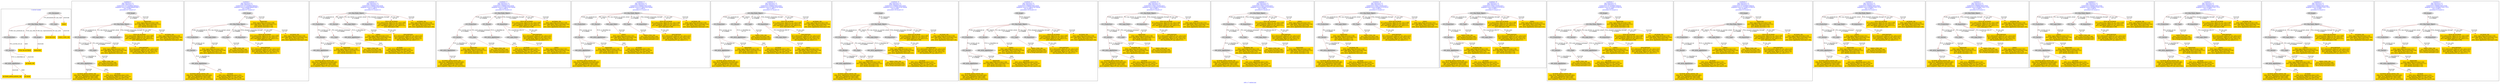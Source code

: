 digraph n0 {
fontcolor="blue"
remincross="true"
label="s08-s-17-edited.xml"
subgraph cluster_0 {
label="1-correct model"
n2[style="filled",color="white",fillcolor="lightgray",label="E12_Production1"];
n3[style="filled",color="white",fillcolor="lightgray",label="E21_Person1"];
n4[style="filled",color="white",fillcolor="lightgray",label="E82_Actor_Appellation1"];
n5[shape="plaintext",style="filled",fillcolor="gold",label="AUTHOR_URI"];
n6[style="filled",color="white",fillcolor="lightgray",label="E22_Man-Made_Object1"];
n7[style="filled",color="white",fillcolor="lightgray",label="E35_Title1"];
n8[style="filled",color="white",fillcolor="lightgray",label="E38_Image1"];
n9[shape="plaintext",style="filled",fillcolor="gold",label="DESCRIPTION"];
n10[style="filled",color="white",fillcolor="lightgray",label="E31_Document1"];
n11[style="filled",color="white",fillcolor="lightgray",label="E55_Type1"];
n12[shape="plaintext",style="filled",fillcolor="gold",label="VIDEO"];
n13[shape="plaintext",style="filled",fillcolor="gold",label="TITLE NO AUTHOR"];
n14[shape="plaintext",style="filled",fillcolor="gold",label="IMAGESRC"];
n15[shape="plaintext",style="filled",fillcolor="gold",label="VIDEO_TYPE_URI"];
n16[shape="plaintext",style="filled",fillcolor="gold",label="AUTHOR_APPELLATION_URI"];
n17[shape="plaintext",style="filled",fillcolor="gold",label="AUTHOR"];
}
subgraph cluster_1 {
label="candidate 0\nlink coherence:1.0\nnode coherence:1.0\nconfidence:0.35724566007890024\nmapping score:0.49408188669296677\ncost:14.9997\n-precision:0.47-recall:0.47"
n19[style="filled",color="white",fillcolor="lightgray",label="E12_Production1"];
n20[style="filled",color="white",fillcolor="lightgray",label="E21_Person1"];
n21[style="filled",color="white",fillcolor="lightgray",label="E55_Type1"];
n22[style="filled",color="white",fillcolor="lightgray",label="E82_Actor_Appellation1"];
n23[style="filled",color="white",fillcolor="lightgray",label="E22_Man-Made_Object1"];
n24[style="filled",color="white",fillcolor="lightgray",label="E40_Legal_Body1"];
n25[style="filled",color="white",fillcolor="lightgray",label="E8_Acquisition1"];
n26[style="filled",color="white",fillcolor="lightgray",label="E38_Image1"];
n27[shape="plaintext",style="filled",fillcolor="gold",label="VIDEO\n[E40_Legal_Body,classLink,0.541]\n[E22_Man-Made_Object,classLink,0.239]\n[E21_Person,classLink,0.118]\n[E82_Actor_Appellation,classLink,0.101]"];
n28[shape="plaintext",style="filled",fillcolor="gold",label="TITLE NO AUTHOR\n[E73_Information_Object,P3_has_note,0.369]\n[E33_Linguistic_Object,P3_has_note,0.3]\n[E22_Man-Made_Object,P3_has_note,0.221]\n[E35_Title,label,0.109]"];
n29[shape="plaintext",style="filled",fillcolor="gold",label="VIDEO_TYPE_URI\n[E55_Type,classLink,0.346]\n[E57_Material,classLink,0.331]\n[E74_Group,classLink,0.323]"];
n30[shape="plaintext",style="filled",fillcolor="gold",label="DESCRIPTION\n[E73_Information_Object,P3_has_note,0.352]\n[E33_Linguistic_Object,P3_has_note,0.301]\n[E22_Man-Made_Object,P3_has_note,0.23]\n[E8_Acquisition,P3_has_note,0.117]"];
n31[shape="plaintext",style="filled",fillcolor="gold",label="AUTHOR_APPELLATION_URI\n[E82_Actor_Appellation,classLink,0.985]\n[E82_Actor_Appellation,label,0.006]\n[E8_Acquisition,P3_has_note,0.005]\n[E33_Linguistic_Object,P3_has_note,0.005]"];
n32[shape="plaintext",style="filled",fillcolor="gold",label="AUTHOR\n[E82_Actor_Appellation,label,0.282]\n[E33_Linguistic_Object,P3_has_note,0.25]\n[E8_Acquisition,P3_has_note,0.239]\n[E73_Information_Object,P3_has_note,0.229]"];
n33[shape="plaintext",style="filled",fillcolor="gold",label="IMAGESRC\n[E40_Legal_Body,classLink,0.538]\n[E22_Man-Made_Object,classLink,0.221]\n[E38_Image,classLink,0.123]\n[E21_Person,classLink,0.118]"];
n34[shape="plaintext",style="filled",fillcolor="gold",label="AUTHOR_URI\n[E40_Legal_Body,classLink,0.528]\n[E22_Man-Made_Object,classLink,0.243]\n[E21_Person,classLink,0.123]\n[E82_Actor_Appellation,classLink,0.106]"];
}
subgraph cluster_2 {
label="candidate 1\nlink coherence:1.0\nnode coherence:1.0\nconfidence:0.35724566007890024\nmapping score:0.49408188669296677\ncost:14.99973\n-precision:0.47-recall:0.47"
n36[style="filled",color="white",fillcolor="lightgray",label="E12_Production1"];
n37[style="filled",color="white",fillcolor="lightgray",label="E21_Person1"];
n38[style="filled",color="white",fillcolor="lightgray",label="E82_Actor_Appellation1"];
n39[style="filled",color="white",fillcolor="lightgray",label="E22_Man-Made_Object1"];
n40[style="filled",color="white",fillcolor="lightgray",label="E40_Legal_Body1"];
n41[style="filled",color="white",fillcolor="lightgray",label="E55_Type2"];
n42[style="filled",color="white",fillcolor="lightgray",label="E8_Acquisition1"];
n43[style="filled",color="white",fillcolor="lightgray",label="E38_Image1"];
n44[shape="plaintext",style="filled",fillcolor="gold",label="VIDEO\n[E40_Legal_Body,classLink,0.541]\n[E22_Man-Made_Object,classLink,0.239]\n[E21_Person,classLink,0.118]\n[E82_Actor_Appellation,classLink,0.101]"];
n45[shape="plaintext",style="filled",fillcolor="gold",label="TITLE NO AUTHOR\n[E73_Information_Object,P3_has_note,0.369]\n[E33_Linguistic_Object,P3_has_note,0.3]\n[E22_Man-Made_Object,P3_has_note,0.221]\n[E35_Title,label,0.109]"];
n46[shape="plaintext",style="filled",fillcolor="gold",label="DESCRIPTION\n[E73_Information_Object,P3_has_note,0.352]\n[E33_Linguistic_Object,P3_has_note,0.301]\n[E22_Man-Made_Object,P3_has_note,0.23]\n[E8_Acquisition,P3_has_note,0.117]"];
n47[shape="plaintext",style="filled",fillcolor="gold",label="VIDEO_TYPE_URI\n[E55_Type,classLink,0.346]\n[E57_Material,classLink,0.331]\n[E74_Group,classLink,0.323]"];
n48[shape="plaintext",style="filled",fillcolor="gold",label="AUTHOR_APPELLATION_URI\n[E82_Actor_Appellation,classLink,0.985]\n[E82_Actor_Appellation,label,0.006]\n[E8_Acquisition,P3_has_note,0.005]\n[E33_Linguistic_Object,P3_has_note,0.005]"];
n49[shape="plaintext",style="filled",fillcolor="gold",label="AUTHOR\n[E82_Actor_Appellation,label,0.282]\n[E33_Linguistic_Object,P3_has_note,0.25]\n[E8_Acquisition,P3_has_note,0.239]\n[E73_Information_Object,P3_has_note,0.229]"];
n50[shape="plaintext",style="filled",fillcolor="gold",label="IMAGESRC\n[E40_Legal_Body,classLink,0.538]\n[E22_Man-Made_Object,classLink,0.221]\n[E38_Image,classLink,0.123]\n[E21_Person,classLink,0.118]"];
n51[shape="plaintext",style="filled",fillcolor="gold",label="AUTHOR_URI\n[E40_Legal_Body,classLink,0.528]\n[E22_Man-Made_Object,classLink,0.243]\n[E21_Person,classLink,0.123]\n[E82_Actor_Appellation,classLink,0.106]"];
}
subgraph cluster_3 {
label="candidate 10\nlink coherence:1.0\nnode coherence:1.0\nconfidence:0.3566842584353938\nmapping score:0.4730614194784646\ncost:15.99973\n-precision:0.31-recall:0.33"
n53[style="filled",color="white",fillcolor="lightgray",label="E12_Production1"];
n54[style="filled",color="white",fillcolor="lightgray",label="E21_Person1"];
n55[style="filled",color="white",fillcolor="lightgray",label="E55_Type1"];
n56[style="filled",color="white",fillcolor="lightgray",label="E82_Actor_Appellation1"];
n57[style="filled",color="white",fillcolor="lightgray",label="E21_Person2"];
n58[style="filled",color="white",fillcolor="lightgray",label="E82_Actor_Appellation2"];
n59[style="filled",color="white",fillcolor="lightgray",label="E22_Man-Made_Object1"];
n60[style="filled",color="white",fillcolor="lightgray",label="E40_Legal_Body1"];
n61[style="filled",color="white",fillcolor="lightgray",label="E8_Acquisition1"];
n62[shape="plaintext",style="filled",fillcolor="gold",label="VIDEO\n[E40_Legal_Body,classLink,0.541]\n[E22_Man-Made_Object,classLink,0.239]\n[E21_Person,classLink,0.118]\n[E82_Actor_Appellation,classLink,0.101]"];
n63[shape="plaintext",style="filled",fillcolor="gold",label="IMAGESRC\n[E40_Legal_Body,classLink,0.538]\n[E22_Man-Made_Object,classLink,0.221]\n[E38_Image,classLink,0.123]\n[E21_Person,classLink,0.118]"];
n64[shape="plaintext",style="filled",fillcolor="gold",label="TITLE NO AUTHOR\n[E73_Information_Object,P3_has_note,0.369]\n[E33_Linguistic_Object,P3_has_note,0.3]\n[E22_Man-Made_Object,P3_has_note,0.221]\n[E35_Title,label,0.109]"];
n65[shape="plaintext",style="filled",fillcolor="gold",label="VIDEO_TYPE_URI\n[E55_Type,classLink,0.346]\n[E57_Material,classLink,0.331]\n[E74_Group,classLink,0.323]"];
n66[shape="plaintext",style="filled",fillcolor="gold",label="AUTHOR\n[E82_Actor_Appellation,label,0.282]\n[E33_Linguistic_Object,P3_has_note,0.25]\n[E8_Acquisition,P3_has_note,0.239]\n[E73_Information_Object,P3_has_note,0.229]"];
n67[shape="plaintext",style="filled",fillcolor="gold",label="DESCRIPTION\n[E73_Information_Object,P3_has_note,0.352]\n[E33_Linguistic_Object,P3_has_note,0.301]\n[E22_Man-Made_Object,P3_has_note,0.23]\n[E8_Acquisition,P3_has_note,0.117]"];
n68[shape="plaintext",style="filled",fillcolor="gold",label="AUTHOR_APPELLATION_URI\n[E82_Actor_Appellation,classLink,0.985]\n[E82_Actor_Appellation,label,0.006]\n[E8_Acquisition,P3_has_note,0.005]\n[E33_Linguistic_Object,P3_has_note,0.005]"];
n69[shape="plaintext",style="filled",fillcolor="gold",label="AUTHOR_URI\n[E40_Legal_Body,classLink,0.528]\n[E22_Man-Made_Object,classLink,0.243]\n[E21_Person,classLink,0.123]\n[E82_Actor_Appellation,classLink,0.106]"];
}
subgraph cluster_4 {
label="candidate 11\nlink coherence:1.0\nnode coherence:1.0\nconfidence:0.3566842584353938\nmapping score:0.4730614194784646\ncost:15.99974\n-precision:0.31-recall:0.33"
n71[style="filled",color="white",fillcolor="lightgray",label="E12_Production1"];
n72[style="filled",color="white",fillcolor="lightgray",label="E21_Person1"];
n73[style="filled",color="white",fillcolor="lightgray",label="E55_Type1"];
n74[style="filled",color="white",fillcolor="lightgray",label="E82_Actor_Appellation1"];
n75[style="filled",color="white",fillcolor="lightgray",label="E21_Person2"];
n76[style="filled",color="white",fillcolor="lightgray",label="E82_Actor_Appellation2"];
n77[style="filled",color="white",fillcolor="lightgray",label="E22_Man-Made_Object1"];
n78[style="filled",color="white",fillcolor="lightgray",label="E8_Acquisition1"];
n79[style="filled",color="white",fillcolor="lightgray",label="E40_Legal_Body1"];
n80[shape="plaintext",style="filled",fillcolor="gold",label="VIDEO\n[E40_Legal_Body,classLink,0.541]\n[E22_Man-Made_Object,classLink,0.239]\n[E21_Person,classLink,0.118]\n[E82_Actor_Appellation,classLink,0.101]"];
n81[shape="plaintext",style="filled",fillcolor="gold",label="IMAGESRC\n[E40_Legal_Body,classLink,0.538]\n[E22_Man-Made_Object,classLink,0.221]\n[E38_Image,classLink,0.123]\n[E21_Person,classLink,0.118]"];
n82[shape="plaintext",style="filled",fillcolor="gold",label="TITLE NO AUTHOR\n[E73_Information_Object,P3_has_note,0.369]\n[E33_Linguistic_Object,P3_has_note,0.3]\n[E22_Man-Made_Object,P3_has_note,0.221]\n[E35_Title,label,0.109]"];
n83[shape="plaintext",style="filled",fillcolor="gold",label="VIDEO_TYPE_URI\n[E55_Type,classLink,0.346]\n[E57_Material,classLink,0.331]\n[E74_Group,classLink,0.323]"];
n84[shape="plaintext",style="filled",fillcolor="gold",label="AUTHOR\n[E82_Actor_Appellation,label,0.282]\n[E33_Linguistic_Object,P3_has_note,0.25]\n[E8_Acquisition,P3_has_note,0.239]\n[E73_Information_Object,P3_has_note,0.229]"];
n85[shape="plaintext",style="filled",fillcolor="gold",label="DESCRIPTION\n[E73_Information_Object,P3_has_note,0.352]\n[E33_Linguistic_Object,P3_has_note,0.301]\n[E22_Man-Made_Object,P3_has_note,0.23]\n[E8_Acquisition,P3_has_note,0.117]"];
n86[shape="plaintext",style="filled",fillcolor="gold",label="AUTHOR_APPELLATION_URI\n[E82_Actor_Appellation,classLink,0.985]\n[E82_Actor_Appellation,label,0.006]\n[E8_Acquisition,P3_has_note,0.005]\n[E33_Linguistic_Object,P3_has_note,0.005]"];
n87[shape="plaintext",style="filled",fillcolor="gold",label="AUTHOR_URI\n[E40_Legal_Body,classLink,0.528]\n[E22_Man-Made_Object,classLink,0.243]\n[E21_Person,classLink,0.123]\n[E82_Actor_Appellation,classLink,0.106]"];
}
subgraph cluster_5 {
label="candidate 12\nlink coherence:1.0\nnode coherence:1.0\nconfidence:0.3566842584353938\nmapping score:0.4730614194784646\ncost:15.99976\n-precision:0.31-recall:0.33"
n89[style="filled",color="white",fillcolor="lightgray",label="E12_Production1"];
n90[style="filled",color="white",fillcolor="lightgray",label="E21_Person1"];
n91[style="filled",color="white",fillcolor="lightgray",label="E82_Actor_Appellation1"];
n92[style="filled",color="white",fillcolor="lightgray",label="E21_Person2"];
n93[style="filled",color="white",fillcolor="lightgray",label="E82_Actor_Appellation2"];
n94[style="filled",color="white",fillcolor="lightgray",label="E22_Man-Made_Object1"];
n95[style="filled",color="white",fillcolor="lightgray",label="E40_Legal_Body1"];
n96[style="filled",color="white",fillcolor="lightgray",label="E55_Type2"];
n97[style="filled",color="white",fillcolor="lightgray",label="E8_Acquisition1"];
n98[shape="plaintext",style="filled",fillcolor="gold",label="VIDEO\n[E40_Legal_Body,classLink,0.541]\n[E22_Man-Made_Object,classLink,0.239]\n[E21_Person,classLink,0.118]\n[E82_Actor_Appellation,classLink,0.101]"];
n99[shape="plaintext",style="filled",fillcolor="gold",label="IMAGESRC\n[E40_Legal_Body,classLink,0.538]\n[E22_Man-Made_Object,classLink,0.221]\n[E38_Image,classLink,0.123]\n[E21_Person,classLink,0.118]"];
n100[shape="plaintext",style="filled",fillcolor="gold",label="TITLE NO AUTHOR\n[E73_Information_Object,P3_has_note,0.369]\n[E33_Linguistic_Object,P3_has_note,0.3]\n[E22_Man-Made_Object,P3_has_note,0.221]\n[E35_Title,label,0.109]"];
n101[shape="plaintext",style="filled",fillcolor="gold",label="AUTHOR\n[E82_Actor_Appellation,label,0.282]\n[E33_Linguistic_Object,P3_has_note,0.25]\n[E8_Acquisition,P3_has_note,0.239]\n[E73_Information_Object,P3_has_note,0.229]"];
n102[shape="plaintext",style="filled",fillcolor="gold",label="DESCRIPTION\n[E73_Information_Object,P3_has_note,0.352]\n[E33_Linguistic_Object,P3_has_note,0.301]\n[E22_Man-Made_Object,P3_has_note,0.23]\n[E8_Acquisition,P3_has_note,0.117]"];
n103[shape="plaintext",style="filled",fillcolor="gold",label="VIDEO_TYPE_URI\n[E55_Type,classLink,0.346]\n[E57_Material,classLink,0.331]\n[E74_Group,classLink,0.323]"];
n104[shape="plaintext",style="filled",fillcolor="gold",label="AUTHOR_APPELLATION_URI\n[E82_Actor_Appellation,classLink,0.985]\n[E82_Actor_Appellation,label,0.006]\n[E8_Acquisition,P3_has_note,0.005]\n[E33_Linguistic_Object,P3_has_note,0.005]"];
n105[shape="plaintext",style="filled",fillcolor="gold",label="AUTHOR_URI\n[E40_Legal_Body,classLink,0.528]\n[E22_Man-Made_Object,classLink,0.243]\n[E21_Person,classLink,0.123]\n[E82_Actor_Appellation,classLink,0.106]"];
}
subgraph cluster_6 {
label="candidate 13\nlink coherence:1.0\nnode coherence:1.0\nconfidence:0.3566842584353938\nmapping score:0.4730614194784646\ncost:15.99977\n-precision:0.31-recall:0.33"
n107[style="filled",color="white",fillcolor="lightgray",label="E12_Production1"];
n108[style="filled",color="white",fillcolor="lightgray",label="E21_Person1"];
n109[style="filled",color="white",fillcolor="lightgray",label="E82_Actor_Appellation1"];
n110[style="filled",color="white",fillcolor="lightgray",label="E21_Person2"];
n111[style="filled",color="white",fillcolor="lightgray",label="E82_Actor_Appellation2"];
n112[style="filled",color="white",fillcolor="lightgray",label="E22_Man-Made_Object1"];
n113[style="filled",color="white",fillcolor="lightgray",label="E55_Type2"];
n114[style="filled",color="white",fillcolor="lightgray",label="E8_Acquisition1"];
n115[style="filled",color="white",fillcolor="lightgray",label="E40_Legal_Body1"];
n116[shape="plaintext",style="filled",fillcolor="gold",label="VIDEO\n[E40_Legal_Body,classLink,0.541]\n[E22_Man-Made_Object,classLink,0.239]\n[E21_Person,classLink,0.118]\n[E82_Actor_Appellation,classLink,0.101]"];
n117[shape="plaintext",style="filled",fillcolor="gold",label="IMAGESRC\n[E40_Legal_Body,classLink,0.538]\n[E22_Man-Made_Object,classLink,0.221]\n[E38_Image,classLink,0.123]\n[E21_Person,classLink,0.118]"];
n118[shape="plaintext",style="filled",fillcolor="gold",label="TITLE NO AUTHOR\n[E73_Information_Object,P3_has_note,0.369]\n[E33_Linguistic_Object,P3_has_note,0.3]\n[E22_Man-Made_Object,P3_has_note,0.221]\n[E35_Title,label,0.109]"];
n119[shape="plaintext",style="filled",fillcolor="gold",label="AUTHOR\n[E82_Actor_Appellation,label,0.282]\n[E33_Linguistic_Object,P3_has_note,0.25]\n[E8_Acquisition,P3_has_note,0.239]\n[E73_Information_Object,P3_has_note,0.229]"];
n120[shape="plaintext",style="filled",fillcolor="gold",label="DESCRIPTION\n[E73_Information_Object,P3_has_note,0.352]\n[E33_Linguistic_Object,P3_has_note,0.301]\n[E22_Man-Made_Object,P3_has_note,0.23]\n[E8_Acquisition,P3_has_note,0.117]"];
n121[shape="plaintext",style="filled",fillcolor="gold",label="VIDEO_TYPE_URI\n[E55_Type,classLink,0.346]\n[E57_Material,classLink,0.331]\n[E74_Group,classLink,0.323]"];
n122[shape="plaintext",style="filled",fillcolor="gold",label="AUTHOR_APPELLATION_URI\n[E82_Actor_Appellation,classLink,0.985]\n[E82_Actor_Appellation,label,0.006]\n[E8_Acquisition,P3_has_note,0.005]\n[E33_Linguistic_Object,P3_has_note,0.005]"];
n123[shape="plaintext",style="filled",fillcolor="gold",label="AUTHOR_URI\n[E40_Legal_Body,classLink,0.528]\n[E22_Man-Made_Object,classLink,0.243]\n[E21_Person,classLink,0.123]\n[E82_Actor_Appellation,classLink,0.106]"];
}
subgraph cluster_7 {
label="candidate 14\nlink coherence:1.0\nnode coherence:1.0\nconfidence:0.3566842584353938\nmapping score:0.4730614194784646\ncost:16.9997\n-precision:0.29-recall:0.33"
n125[style="filled",color="white",fillcolor="lightgray",label="E12_Production1"];
n126[style="filled",color="white",fillcolor="lightgray",label="E21_Person1"];
n127[style="filled",color="white",fillcolor="lightgray",label="E55_Type1"];
n128[style="filled",color="white",fillcolor="lightgray",label="E82_Actor_Appellation1"];
n129[style="filled",color="white",fillcolor="lightgray",label="E21_Person2"];
n130[style="filled",color="white",fillcolor="lightgray",label="E82_Actor_Appellation2"];
n131[style="filled",color="white",fillcolor="lightgray",label="E22_Man-Made_Object1"];
n132[style="filled",color="white",fillcolor="lightgray",label="E40_Legal_Body1"];
n133[style="filled",color="white",fillcolor="lightgray",label="E8_Acquisition1"];
n134[style="filled",color="white",fillcolor="lightgray",label="E38_Image1"];
n135[shape="plaintext",style="filled",fillcolor="gold",label="VIDEO\n[E40_Legal_Body,classLink,0.541]\n[E22_Man-Made_Object,classLink,0.239]\n[E21_Person,classLink,0.118]\n[E82_Actor_Appellation,classLink,0.101]"];
n136[shape="plaintext",style="filled",fillcolor="gold",label="IMAGESRC\n[E40_Legal_Body,classLink,0.538]\n[E22_Man-Made_Object,classLink,0.221]\n[E38_Image,classLink,0.123]\n[E21_Person,classLink,0.118]"];
n137[shape="plaintext",style="filled",fillcolor="gold",label="TITLE NO AUTHOR\n[E73_Information_Object,P3_has_note,0.369]\n[E33_Linguistic_Object,P3_has_note,0.3]\n[E22_Man-Made_Object,P3_has_note,0.221]\n[E35_Title,label,0.109]"];
n138[shape="plaintext",style="filled",fillcolor="gold",label="VIDEO_TYPE_URI\n[E55_Type,classLink,0.346]\n[E57_Material,classLink,0.331]\n[E74_Group,classLink,0.323]"];
n139[shape="plaintext",style="filled",fillcolor="gold",label="AUTHOR\n[E82_Actor_Appellation,label,0.282]\n[E33_Linguistic_Object,P3_has_note,0.25]\n[E8_Acquisition,P3_has_note,0.239]\n[E73_Information_Object,P3_has_note,0.229]"];
n140[shape="plaintext",style="filled",fillcolor="gold",label="DESCRIPTION\n[E73_Information_Object,P3_has_note,0.352]\n[E33_Linguistic_Object,P3_has_note,0.301]\n[E22_Man-Made_Object,P3_has_note,0.23]\n[E8_Acquisition,P3_has_note,0.117]"];
n141[shape="plaintext",style="filled",fillcolor="gold",label="AUTHOR_APPELLATION_URI\n[E82_Actor_Appellation,classLink,0.985]\n[E82_Actor_Appellation,label,0.006]\n[E8_Acquisition,P3_has_note,0.005]\n[E33_Linguistic_Object,P3_has_note,0.005]"];
n142[shape="plaintext",style="filled",fillcolor="gold",label="AUTHOR_URI\n[E40_Legal_Body,classLink,0.528]\n[E22_Man-Made_Object,classLink,0.243]\n[E21_Person,classLink,0.123]\n[E82_Actor_Appellation,classLink,0.106]"];
}
subgraph cluster_8 {
label="candidate 15\nlink coherence:1.0\nnode coherence:1.0\nconfidence:0.3566842584353938\nmapping score:0.4730614194784646\ncost:16.99973\n-precision:0.29-recall:0.33"
n144[style="filled",color="white",fillcolor="lightgray",label="E12_Production1"];
n145[style="filled",color="white",fillcolor="lightgray",label="E21_Person1"];
n146[style="filled",color="white",fillcolor="lightgray",label="E82_Actor_Appellation1"];
n147[style="filled",color="white",fillcolor="lightgray",label="E21_Person2"];
n148[style="filled",color="white",fillcolor="lightgray",label="E82_Actor_Appellation2"];
n149[style="filled",color="white",fillcolor="lightgray",label="E22_Man-Made_Object1"];
n150[style="filled",color="white",fillcolor="lightgray",label="E40_Legal_Body1"];
n151[style="filled",color="white",fillcolor="lightgray",label="E55_Type2"];
n152[style="filled",color="white",fillcolor="lightgray",label="E8_Acquisition1"];
n153[style="filled",color="white",fillcolor="lightgray",label="E38_Image1"];
n154[shape="plaintext",style="filled",fillcolor="gold",label="VIDEO\n[E40_Legal_Body,classLink,0.541]\n[E22_Man-Made_Object,classLink,0.239]\n[E21_Person,classLink,0.118]\n[E82_Actor_Appellation,classLink,0.101]"];
n155[shape="plaintext",style="filled",fillcolor="gold",label="IMAGESRC\n[E40_Legal_Body,classLink,0.538]\n[E22_Man-Made_Object,classLink,0.221]\n[E38_Image,classLink,0.123]\n[E21_Person,classLink,0.118]"];
n156[shape="plaintext",style="filled",fillcolor="gold",label="TITLE NO AUTHOR\n[E73_Information_Object,P3_has_note,0.369]\n[E33_Linguistic_Object,P3_has_note,0.3]\n[E22_Man-Made_Object,P3_has_note,0.221]\n[E35_Title,label,0.109]"];
n157[shape="plaintext",style="filled",fillcolor="gold",label="AUTHOR\n[E82_Actor_Appellation,label,0.282]\n[E33_Linguistic_Object,P3_has_note,0.25]\n[E8_Acquisition,P3_has_note,0.239]\n[E73_Information_Object,P3_has_note,0.229]"];
n158[shape="plaintext",style="filled",fillcolor="gold",label="DESCRIPTION\n[E73_Information_Object,P3_has_note,0.352]\n[E33_Linguistic_Object,P3_has_note,0.301]\n[E22_Man-Made_Object,P3_has_note,0.23]\n[E8_Acquisition,P3_has_note,0.117]"];
n159[shape="plaintext",style="filled",fillcolor="gold",label="VIDEO_TYPE_URI\n[E55_Type,classLink,0.346]\n[E57_Material,classLink,0.331]\n[E74_Group,classLink,0.323]"];
n160[shape="plaintext",style="filled",fillcolor="gold",label="AUTHOR_APPELLATION_URI\n[E82_Actor_Appellation,classLink,0.985]\n[E82_Actor_Appellation,label,0.006]\n[E8_Acquisition,P3_has_note,0.005]\n[E33_Linguistic_Object,P3_has_note,0.005]"];
n161[shape="plaintext",style="filled",fillcolor="gold",label="AUTHOR_URI\n[E40_Legal_Body,classLink,0.528]\n[E22_Man-Made_Object,classLink,0.243]\n[E21_Person,classLink,0.123]\n[E82_Actor_Appellation,classLink,0.106]"];
}
subgraph cluster_9 {
label="candidate 16\nlink coherence:1.0\nnode coherence:1.0\nconfidence:0.3564172439355622\nmapping score:0.4938057479785207\ncost:13.99973\n-precision:0.5-recall:0.47"
n163[style="filled",color="white",fillcolor="lightgray",label="E12_Production1"];
n164[style="filled",color="white",fillcolor="lightgray",label="E21_Person1"];
n165[style="filled",color="white",fillcolor="lightgray",label="E55_Type1"];
n166[style="filled",color="white",fillcolor="lightgray",label="E82_Actor_Appellation1"];
n167[style="filled",color="white",fillcolor="lightgray",label="E22_Man-Made_Object1"];
n168[style="filled",color="white",fillcolor="lightgray",label="E40_Legal_Body1"];
n169[style="filled",color="white",fillcolor="lightgray",label="E8_Acquisition1"];
n170[shape="plaintext",style="filled",fillcolor="gold",label="AUTHOR_URI\n[E40_Legal_Body,classLink,0.528]\n[E22_Man-Made_Object,classLink,0.243]\n[E21_Person,classLink,0.123]\n[E82_Actor_Appellation,classLink,0.106]"];
n171[shape="plaintext",style="filled",fillcolor="gold",label="IMAGESRC\n[E40_Legal_Body,classLink,0.538]\n[E22_Man-Made_Object,classLink,0.221]\n[E38_Image,classLink,0.123]\n[E21_Person,classLink,0.118]"];
n172[shape="plaintext",style="filled",fillcolor="gold",label="TITLE NO AUTHOR\n[E73_Information_Object,P3_has_note,0.369]\n[E33_Linguistic_Object,P3_has_note,0.3]\n[E22_Man-Made_Object,P3_has_note,0.221]\n[E35_Title,label,0.109]"];
n173[shape="plaintext",style="filled",fillcolor="gold",label="VIDEO_TYPE_URI\n[E55_Type,classLink,0.346]\n[E57_Material,classLink,0.331]\n[E74_Group,classLink,0.323]"];
n174[shape="plaintext",style="filled",fillcolor="gold",label="DESCRIPTION\n[E73_Information_Object,P3_has_note,0.352]\n[E33_Linguistic_Object,P3_has_note,0.301]\n[E22_Man-Made_Object,P3_has_note,0.23]\n[E8_Acquisition,P3_has_note,0.117]"];
n175[shape="plaintext",style="filled",fillcolor="gold",label="AUTHOR_APPELLATION_URI\n[E82_Actor_Appellation,classLink,0.985]\n[E82_Actor_Appellation,label,0.006]\n[E8_Acquisition,P3_has_note,0.005]\n[E33_Linguistic_Object,P3_has_note,0.005]"];
n176[shape="plaintext",style="filled",fillcolor="gold",label="AUTHOR\n[E82_Actor_Appellation,label,0.282]\n[E33_Linguistic_Object,P3_has_note,0.25]\n[E8_Acquisition,P3_has_note,0.239]\n[E73_Information_Object,P3_has_note,0.229]"];
n177[shape="plaintext",style="filled",fillcolor="gold",label="VIDEO\n[E40_Legal_Body,classLink,0.541]\n[E22_Man-Made_Object,classLink,0.239]\n[E21_Person,classLink,0.118]\n[E82_Actor_Appellation,classLink,0.101]"];
}
subgraph cluster_10 {
label="candidate 17\nlink coherence:1.0\nnode coherence:1.0\nconfidence:0.3564172439355622\nmapping score:0.4938057479785207\ncost:13.99974\n-precision:0.5-recall:0.47"
n179[style="filled",color="white",fillcolor="lightgray",label="E12_Production1"];
n180[style="filled",color="white",fillcolor="lightgray",label="E21_Person1"];
n181[style="filled",color="white",fillcolor="lightgray",label="E55_Type1"];
n182[style="filled",color="white",fillcolor="lightgray",label="E82_Actor_Appellation1"];
n183[style="filled",color="white",fillcolor="lightgray",label="E22_Man-Made_Object1"];
n184[style="filled",color="white",fillcolor="lightgray",label="E8_Acquisition1"];
n185[style="filled",color="white",fillcolor="lightgray",label="E40_Legal_Body1"];
n186[shape="plaintext",style="filled",fillcolor="gold",label="AUTHOR_URI\n[E40_Legal_Body,classLink,0.528]\n[E22_Man-Made_Object,classLink,0.243]\n[E21_Person,classLink,0.123]\n[E82_Actor_Appellation,classLink,0.106]"];
n187[shape="plaintext",style="filled",fillcolor="gold",label="IMAGESRC\n[E40_Legal_Body,classLink,0.538]\n[E22_Man-Made_Object,classLink,0.221]\n[E38_Image,classLink,0.123]\n[E21_Person,classLink,0.118]"];
n188[shape="plaintext",style="filled",fillcolor="gold",label="TITLE NO AUTHOR\n[E73_Information_Object,P3_has_note,0.369]\n[E33_Linguistic_Object,P3_has_note,0.3]\n[E22_Man-Made_Object,P3_has_note,0.221]\n[E35_Title,label,0.109]"];
n189[shape="plaintext",style="filled",fillcolor="gold",label="VIDEO_TYPE_URI\n[E55_Type,classLink,0.346]\n[E57_Material,classLink,0.331]\n[E74_Group,classLink,0.323]"];
n190[shape="plaintext",style="filled",fillcolor="gold",label="DESCRIPTION\n[E73_Information_Object,P3_has_note,0.352]\n[E33_Linguistic_Object,P3_has_note,0.301]\n[E22_Man-Made_Object,P3_has_note,0.23]\n[E8_Acquisition,P3_has_note,0.117]"];
n191[shape="plaintext",style="filled",fillcolor="gold",label="AUTHOR_APPELLATION_URI\n[E82_Actor_Appellation,classLink,0.985]\n[E82_Actor_Appellation,label,0.006]\n[E8_Acquisition,P3_has_note,0.005]\n[E33_Linguistic_Object,P3_has_note,0.005]"];
n192[shape="plaintext",style="filled",fillcolor="gold",label="AUTHOR\n[E82_Actor_Appellation,label,0.282]\n[E33_Linguistic_Object,P3_has_note,0.25]\n[E8_Acquisition,P3_has_note,0.239]\n[E73_Information_Object,P3_has_note,0.229]"];
n193[shape="plaintext",style="filled",fillcolor="gold",label="VIDEO\n[E40_Legal_Body,classLink,0.541]\n[E22_Man-Made_Object,classLink,0.239]\n[E21_Person,classLink,0.118]\n[E82_Actor_Appellation,classLink,0.101]"];
}
subgraph cluster_11 {
label="candidate 18\nlink coherence:1.0\nnode coherence:1.0\nconfidence:0.3564172439355622\nmapping score:0.4938057479785207\ncost:13.99976\n-precision:0.5-recall:0.47"
n195[style="filled",color="white",fillcolor="lightgray",label="E12_Production1"];
n196[style="filled",color="white",fillcolor="lightgray",label="E21_Person1"];
n197[style="filled",color="white",fillcolor="lightgray",label="E82_Actor_Appellation1"];
n198[style="filled",color="white",fillcolor="lightgray",label="E22_Man-Made_Object1"];
n199[style="filled",color="white",fillcolor="lightgray",label="E40_Legal_Body1"];
n200[style="filled",color="white",fillcolor="lightgray",label="E55_Type2"];
n201[style="filled",color="white",fillcolor="lightgray",label="E8_Acquisition1"];
n202[shape="plaintext",style="filled",fillcolor="gold",label="AUTHOR_URI\n[E40_Legal_Body,classLink,0.528]\n[E22_Man-Made_Object,classLink,0.243]\n[E21_Person,classLink,0.123]\n[E82_Actor_Appellation,classLink,0.106]"];
n203[shape="plaintext",style="filled",fillcolor="gold",label="IMAGESRC\n[E40_Legal_Body,classLink,0.538]\n[E22_Man-Made_Object,classLink,0.221]\n[E38_Image,classLink,0.123]\n[E21_Person,classLink,0.118]"];
n204[shape="plaintext",style="filled",fillcolor="gold",label="TITLE NO AUTHOR\n[E73_Information_Object,P3_has_note,0.369]\n[E33_Linguistic_Object,P3_has_note,0.3]\n[E22_Man-Made_Object,P3_has_note,0.221]\n[E35_Title,label,0.109]"];
n205[shape="plaintext",style="filled",fillcolor="gold",label="DESCRIPTION\n[E73_Information_Object,P3_has_note,0.352]\n[E33_Linguistic_Object,P3_has_note,0.301]\n[E22_Man-Made_Object,P3_has_note,0.23]\n[E8_Acquisition,P3_has_note,0.117]"];
n206[shape="plaintext",style="filled",fillcolor="gold",label="VIDEO_TYPE_URI\n[E55_Type,classLink,0.346]\n[E57_Material,classLink,0.331]\n[E74_Group,classLink,0.323]"];
n207[shape="plaintext",style="filled",fillcolor="gold",label="AUTHOR_APPELLATION_URI\n[E82_Actor_Appellation,classLink,0.985]\n[E82_Actor_Appellation,label,0.006]\n[E8_Acquisition,P3_has_note,0.005]\n[E33_Linguistic_Object,P3_has_note,0.005]"];
n208[shape="plaintext",style="filled",fillcolor="gold",label="AUTHOR\n[E82_Actor_Appellation,label,0.282]\n[E33_Linguistic_Object,P3_has_note,0.25]\n[E8_Acquisition,P3_has_note,0.239]\n[E73_Information_Object,P3_has_note,0.229]"];
n209[shape="plaintext",style="filled",fillcolor="gold",label="VIDEO\n[E40_Legal_Body,classLink,0.541]\n[E22_Man-Made_Object,classLink,0.239]\n[E21_Person,classLink,0.118]\n[E82_Actor_Appellation,classLink,0.101]"];
}
subgraph cluster_12 {
label="candidate 19\nlink coherence:1.0\nnode coherence:1.0\nconfidence:0.3564172439355622\nmapping score:0.4938057479785207\ncost:13.99977\n-precision:0.5-recall:0.47"
n211[style="filled",color="white",fillcolor="lightgray",label="E12_Production1"];
n212[style="filled",color="white",fillcolor="lightgray",label="E21_Person1"];
n213[style="filled",color="white",fillcolor="lightgray",label="E82_Actor_Appellation1"];
n214[style="filled",color="white",fillcolor="lightgray",label="E22_Man-Made_Object1"];
n215[style="filled",color="white",fillcolor="lightgray",label="E55_Type2"];
n216[style="filled",color="white",fillcolor="lightgray",label="E8_Acquisition1"];
n217[style="filled",color="white",fillcolor="lightgray",label="E40_Legal_Body1"];
n218[shape="plaintext",style="filled",fillcolor="gold",label="AUTHOR_URI\n[E40_Legal_Body,classLink,0.528]\n[E22_Man-Made_Object,classLink,0.243]\n[E21_Person,classLink,0.123]\n[E82_Actor_Appellation,classLink,0.106]"];
n219[shape="plaintext",style="filled",fillcolor="gold",label="IMAGESRC\n[E40_Legal_Body,classLink,0.538]\n[E22_Man-Made_Object,classLink,0.221]\n[E38_Image,classLink,0.123]\n[E21_Person,classLink,0.118]"];
n220[shape="plaintext",style="filled",fillcolor="gold",label="TITLE NO AUTHOR\n[E73_Information_Object,P3_has_note,0.369]\n[E33_Linguistic_Object,P3_has_note,0.3]\n[E22_Man-Made_Object,P3_has_note,0.221]\n[E35_Title,label,0.109]"];
n221[shape="plaintext",style="filled",fillcolor="gold",label="DESCRIPTION\n[E73_Information_Object,P3_has_note,0.352]\n[E33_Linguistic_Object,P3_has_note,0.301]\n[E22_Man-Made_Object,P3_has_note,0.23]\n[E8_Acquisition,P3_has_note,0.117]"];
n222[shape="plaintext",style="filled",fillcolor="gold",label="VIDEO_TYPE_URI\n[E55_Type,classLink,0.346]\n[E57_Material,classLink,0.331]\n[E74_Group,classLink,0.323]"];
n223[shape="plaintext",style="filled",fillcolor="gold",label="AUTHOR_APPELLATION_URI\n[E82_Actor_Appellation,classLink,0.985]\n[E82_Actor_Appellation,label,0.006]\n[E8_Acquisition,P3_has_note,0.005]\n[E33_Linguistic_Object,P3_has_note,0.005]"];
n224[shape="plaintext",style="filled",fillcolor="gold",label="AUTHOR\n[E82_Actor_Appellation,label,0.282]\n[E33_Linguistic_Object,P3_has_note,0.25]\n[E8_Acquisition,P3_has_note,0.239]\n[E73_Information_Object,P3_has_note,0.229]"];
n225[shape="plaintext",style="filled",fillcolor="gold",label="VIDEO\n[E40_Legal_Body,classLink,0.541]\n[E22_Man-Made_Object,classLink,0.239]\n[E21_Person,classLink,0.118]\n[E82_Actor_Appellation,classLink,0.101]"];
}
subgraph cluster_13 {
label="candidate 2\nlink coherence:1.0\nnode coherence:1.0\nconfidence:0.35724566007890024\nmapping score:0.4732485533596334\ncost:16.9997\n-precision:0.35-recall:0.4"
n227[style="filled",color="white",fillcolor="lightgray",label="E12_Production1"];
n228[style="filled",color="white",fillcolor="lightgray",label="E21_Person1"];
n229[style="filled",color="white",fillcolor="lightgray",label="E55_Type1"];
n230[style="filled",color="white",fillcolor="lightgray",label="E82_Actor_Appellation1"];
n231[style="filled",color="white",fillcolor="lightgray",label="E21_Person2"];
n232[style="filled",color="white",fillcolor="lightgray",label="E82_Actor_Appellation2"];
n233[style="filled",color="white",fillcolor="lightgray",label="E22_Man-Made_Object1"];
n234[style="filled",color="white",fillcolor="lightgray",label="E40_Legal_Body1"];
n235[style="filled",color="white",fillcolor="lightgray",label="E8_Acquisition1"];
n236[style="filled",color="white",fillcolor="lightgray",label="E38_Image1"];
n237[shape="plaintext",style="filled",fillcolor="gold",label="VIDEO\n[E40_Legal_Body,classLink,0.541]\n[E22_Man-Made_Object,classLink,0.239]\n[E21_Person,classLink,0.118]\n[E82_Actor_Appellation,classLink,0.101]"];
n238[shape="plaintext",style="filled",fillcolor="gold",label="TITLE NO AUTHOR\n[E73_Information_Object,P3_has_note,0.369]\n[E33_Linguistic_Object,P3_has_note,0.3]\n[E22_Man-Made_Object,P3_has_note,0.221]\n[E35_Title,label,0.109]"];
n239[shape="plaintext",style="filled",fillcolor="gold",label="VIDEO_TYPE_URI\n[E55_Type,classLink,0.346]\n[E57_Material,classLink,0.331]\n[E74_Group,classLink,0.323]"];
n240[shape="plaintext",style="filled",fillcolor="gold",label="AUTHOR\n[E82_Actor_Appellation,label,0.282]\n[E33_Linguistic_Object,P3_has_note,0.25]\n[E8_Acquisition,P3_has_note,0.239]\n[E73_Information_Object,P3_has_note,0.229]"];
n241[shape="plaintext",style="filled",fillcolor="gold",label="DESCRIPTION\n[E73_Information_Object,P3_has_note,0.352]\n[E33_Linguistic_Object,P3_has_note,0.301]\n[E22_Man-Made_Object,P3_has_note,0.23]\n[E8_Acquisition,P3_has_note,0.117]"];
n242[shape="plaintext",style="filled",fillcolor="gold",label="AUTHOR_APPELLATION_URI\n[E82_Actor_Appellation,classLink,0.985]\n[E82_Actor_Appellation,label,0.006]\n[E8_Acquisition,P3_has_note,0.005]\n[E33_Linguistic_Object,P3_has_note,0.005]"];
n243[shape="plaintext",style="filled",fillcolor="gold",label="IMAGESRC\n[E40_Legal_Body,classLink,0.538]\n[E22_Man-Made_Object,classLink,0.221]\n[E38_Image,classLink,0.123]\n[E21_Person,classLink,0.118]"];
n244[shape="plaintext",style="filled",fillcolor="gold",label="AUTHOR_URI\n[E40_Legal_Body,classLink,0.528]\n[E22_Man-Made_Object,classLink,0.243]\n[E21_Person,classLink,0.123]\n[E82_Actor_Appellation,classLink,0.106]"];
}
subgraph cluster_14 {
label="candidate 3\nlink coherence:1.0\nnode coherence:1.0\nconfidence:0.35724566007890024\nmapping score:0.4732485533596334\ncost:16.99973\n-precision:0.35-recall:0.4"
n246[style="filled",color="white",fillcolor="lightgray",label="E12_Production1"];
n247[style="filled",color="white",fillcolor="lightgray",label="E21_Person1"];
n248[style="filled",color="white",fillcolor="lightgray",label="E82_Actor_Appellation1"];
n249[style="filled",color="white",fillcolor="lightgray",label="E21_Person2"];
n250[style="filled",color="white",fillcolor="lightgray",label="E82_Actor_Appellation2"];
n251[style="filled",color="white",fillcolor="lightgray",label="E22_Man-Made_Object1"];
n252[style="filled",color="white",fillcolor="lightgray",label="E40_Legal_Body1"];
n253[style="filled",color="white",fillcolor="lightgray",label="E55_Type2"];
n254[style="filled",color="white",fillcolor="lightgray",label="E8_Acquisition1"];
n255[style="filled",color="white",fillcolor="lightgray",label="E38_Image1"];
n256[shape="plaintext",style="filled",fillcolor="gold",label="VIDEO\n[E40_Legal_Body,classLink,0.541]\n[E22_Man-Made_Object,classLink,0.239]\n[E21_Person,classLink,0.118]\n[E82_Actor_Appellation,classLink,0.101]"];
n257[shape="plaintext",style="filled",fillcolor="gold",label="TITLE NO AUTHOR\n[E73_Information_Object,P3_has_note,0.369]\n[E33_Linguistic_Object,P3_has_note,0.3]\n[E22_Man-Made_Object,P3_has_note,0.221]\n[E35_Title,label,0.109]"];
n258[shape="plaintext",style="filled",fillcolor="gold",label="AUTHOR\n[E82_Actor_Appellation,label,0.282]\n[E33_Linguistic_Object,P3_has_note,0.25]\n[E8_Acquisition,P3_has_note,0.239]\n[E73_Information_Object,P3_has_note,0.229]"];
n259[shape="plaintext",style="filled",fillcolor="gold",label="DESCRIPTION\n[E73_Information_Object,P3_has_note,0.352]\n[E33_Linguistic_Object,P3_has_note,0.301]\n[E22_Man-Made_Object,P3_has_note,0.23]\n[E8_Acquisition,P3_has_note,0.117]"];
n260[shape="plaintext",style="filled",fillcolor="gold",label="VIDEO_TYPE_URI\n[E55_Type,classLink,0.346]\n[E57_Material,classLink,0.331]\n[E74_Group,classLink,0.323]"];
n261[shape="plaintext",style="filled",fillcolor="gold",label="AUTHOR_APPELLATION_URI\n[E82_Actor_Appellation,classLink,0.985]\n[E82_Actor_Appellation,label,0.006]\n[E8_Acquisition,P3_has_note,0.005]\n[E33_Linguistic_Object,P3_has_note,0.005]"];
n262[shape="plaintext",style="filled",fillcolor="gold",label="IMAGESRC\n[E40_Legal_Body,classLink,0.538]\n[E22_Man-Made_Object,classLink,0.221]\n[E38_Image,classLink,0.123]\n[E21_Person,classLink,0.118]"];
n263[shape="plaintext",style="filled",fillcolor="gold",label="AUTHOR_URI\n[E40_Legal_Body,classLink,0.528]\n[E22_Man-Made_Object,classLink,0.243]\n[E21_Person,classLink,0.123]\n[E82_Actor_Appellation,classLink,0.106]"];
}
subgraph cluster_15 {
label="candidate 4\nlink coherence:1.0\nnode coherence:1.0\nconfidence:0.3566842584353938\nmapping score:0.4938947528117979\ncost:13.99973\n-precision:0.43-recall:0.4"
n265[style="filled",color="white",fillcolor="lightgray",label="E12_Production1"];
n266[style="filled",color="white",fillcolor="lightgray",label="E21_Person1"];
n267[style="filled",color="white",fillcolor="lightgray",label="E55_Type1"];
n268[style="filled",color="white",fillcolor="lightgray",label="E82_Actor_Appellation1"];
n269[style="filled",color="white",fillcolor="lightgray",label="E22_Man-Made_Object1"];
n270[style="filled",color="white",fillcolor="lightgray",label="E40_Legal_Body1"];
n271[style="filled",color="white",fillcolor="lightgray",label="E8_Acquisition1"];
n272[shape="plaintext",style="filled",fillcolor="gold",label="VIDEO\n[E40_Legal_Body,classLink,0.541]\n[E22_Man-Made_Object,classLink,0.239]\n[E21_Person,classLink,0.118]\n[E82_Actor_Appellation,classLink,0.101]"];
n273[shape="plaintext",style="filled",fillcolor="gold",label="IMAGESRC\n[E40_Legal_Body,classLink,0.538]\n[E22_Man-Made_Object,classLink,0.221]\n[E38_Image,classLink,0.123]\n[E21_Person,classLink,0.118]"];
n274[shape="plaintext",style="filled",fillcolor="gold",label="TITLE NO AUTHOR\n[E73_Information_Object,P3_has_note,0.369]\n[E33_Linguistic_Object,P3_has_note,0.3]\n[E22_Man-Made_Object,P3_has_note,0.221]\n[E35_Title,label,0.109]"];
n275[shape="plaintext",style="filled",fillcolor="gold",label="VIDEO_TYPE_URI\n[E55_Type,classLink,0.346]\n[E57_Material,classLink,0.331]\n[E74_Group,classLink,0.323]"];
n276[shape="plaintext",style="filled",fillcolor="gold",label="DESCRIPTION\n[E73_Information_Object,P3_has_note,0.352]\n[E33_Linguistic_Object,P3_has_note,0.301]\n[E22_Man-Made_Object,P3_has_note,0.23]\n[E8_Acquisition,P3_has_note,0.117]"];
n277[shape="plaintext",style="filled",fillcolor="gold",label="AUTHOR_APPELLATION_URI\n[E82_Actor_Appellation,classLink,0.985]\n[E82_Actor_Appellation,label,0.006]\n[E8_Acquisition,P3_has_note,0.005]\n[E33_Linguistic_Object,P3_has_note,0.005]"];
n278[shape="plaintext",style="filled",fillcolor="gold",label="AUTHOR\n[E82_Actor_Appellation,label,0.282]\n[E33_Linguistic_Object,P3_has_note,0.25]\n[E8_Acquisition,P3_has_note,0.239]\n[E73_Information_Object,P3_has_note,0.229]"];
n279[shape="plaintext",style="filled",fillcolor="gold",label="AUTHOR_URI\n[E40_Legal_Body,classLink,0.528]\n[E22_Man-Made_Object,classLink,0.243]\n[E21_Person,classLink,0.123]\n[E82_Actor_Appellation,classLink,0.106]"];
}
subgraph cluster_16 {
label="candidate 5\nlink coherence:1.0\nnode coherence:1.0\nconfidence:0.3566842584353938\nmapping score:0.4938947528117979\ncost:13.99974\n-precision:0.43-recall:0.4"
n281[style="filled",color="white",fillcolor="lightgray",label="E12_Production1"];
n282[style="filled",color="white",fillcolor="lightgray",label="E21_Person1"];
n283[style="filled",color="white",fillcolor="lightgray",label="E55_Type1"];
n284[style="filled",color="white",fillcolor="lightgray",label="E82_Actor_Appellation1"];
n285[style="filled",color="white",fillcolor="lightgray",label="E22_Man-Made_Object1"];
n286[style="filled",color="white",fillcolor="lightgray",label="E8_Acquisition1"];
n287[style="filled",color="white",fillcolor="lightgray",label="E40_Legal_Body1"];
n288[shape="plaintext",style="filled",fillcolor="gold",label="VIDEO\n[E40_Legal_Body,classLink,0.541]\n[E22_Man-Made_Object,classLink,0.239]\n[E21_Person,classLink,0.118]\n[E82_Actor_Appellation,classLink,0.101]"];
n289[shape="plaintext",style="filled",fillcolor="gold",label="IMAGESRC\n[E40_Legal_Body,classLink,0.538]\n[E22_Man-Made_Object,classLink,0.221]\n[E38_Image,classLink,0.123]\n[E21_Person,classLink,0.118]"];
n290[shape="plaintext",style="filled",fillcolor="gold",label="TITLE NO AUTHOR\n[E73_Information_Object,P3_has_note,0.369]\n[E33_Linguistic_Object,P3_has_note,0.3]\n[E22_Man-Made_Object,P3_has_note,0.221]\n[E35_Title,label,0.109]"];
n291[shape="plaintext",style="filled",fillcolor="gold",label="VIDEO_TYPE_URI\n[E55_Type,classLink,0.346]\n[E57_Material,classLink,0.331]\n[E74_Group,classLink,0.323]"];
n292[shape="plaintext",style="filled",fillcolor="gold",label="DESCRIPTION\n[E73_Information_Object,P3_has_note,0.352]\n[E33_Linguistic_Object,P3_has_note,0.301]\n[E22_Man-Made_Object,P3_has_note,0.23]\n[E8_Acquisition,P3_has_note,0.117]"];
n293[shape="plaintext",style="filled",fillcolor="gold",label="AUTHOR_APPELLATION_URI\n[E82_Actor_Appellation,classLink,0.985]\n[E82_Actor_Appellation,label,0.006]\n[E8_Acquisition,P3_has_note,0.005]\n[E33_Linguistic_Object,P3_has_note,0.005]"];
n294[shape="plaintext",style="filled",fillcolor="gold",label="AUTHOR\n[E82_Actor_Appellation,label,0.282]\n[E33_Linguistic_Object,P3_has_note,0.25]\n[E8_Acquisition,P3_has_note,0.239]\n[E73_Information_Object,P3_has_note,0.229]"];
n295[shape="plaintext",style="filled",fillcolor="gold",label="AUTHOR_URI\n[E40_Legal_Body,classLink,0.528]\n[E22_Man-Made_Object,classLink,0.243]\n[E21_Person,classLink,0.123]\n[E82_Actor_Appellation,classLink,0.106]"];
}
subgraph cluster_17 {
label="candidate 6\nlink coherence:1.0\nnode coherence:1.0\nconfidence:0.3566842584353938\nmapping score:0.4938947528117979\ncost:13.99976\n-precision:0.43-recall:0.4"
n297[style="filled",color="white",fillcolor="lightgray",label="E12_Production1"];
n298[style="filled",color="white",fillcolor="lightgray",label="E21_Person1"];
n299[style="filled",color="white",fillcolor="lightgray",label="E82_Actor_Appellation1"];
n300[style="filled",color="white",fillcolor="lightgray",label="E22_Man-Made_Object1"];
n301[style="filled",color="white",fillcolor="lightgray",label="E40_Legal_Body1"];
n302[style="filled",color="white",fillcolor="lightgray",label="E55_Type2"];
n303[style="filled",color="white",fillcolor="lightgray",label="E8_Acquisition1"];
n304[shape="plaintext",style="filled",fillcolor="gold",label="VIDEO\n[E40_Legal_Body,classLink,0.541]\n[E22_Man-Made_Object,classLink,0.239]\n[E21_Person,classLink,0.118]\n[E82_Actor_Appellation,classLink,0.101]"];
n305[shape="plaintext",style="filled",fillcolor="gold",label="IMAGESRC\n[E40_Legal_Body,classLink,0.538]\n[E22_Man-Made_Object,classLink,0.221]\n[E38_Image,classLink,0.123]\n[E21_Person,classLink,0.118]"];
n306[shape="plaintext",style="filled",fillcolor="gold",label="TITLE NO AUTHOR\n[E73_Information_Object,P3_has_note,0.369]\n[E33_Linguistic_Object,P3_has_note,0.3]\n[E22_Man-Made_Object,P3_has_note,0.221]\n[E35_Title,label,0.109]"];
n307[shape="plaintext",style="filled",fillcolor="gold",label="DESCRIPTION\n[E73_Information_Object,P3_has_note,0.352]\n[E33_Linguistic_Object,P3_has_note,0.301]\n[E22_Man-Made_Object,P3_has_note,0.23]\n[E8_Acquisition,P3_has_note,0.117]"];
n308[shape="plaintext",style="filled",fillcolor="gold",label="VIDEO_TYPE_URI\n[E55_Type,classLink,0.346]\n[E57_Material,classLink,0.331]\n[E74_Group,classLink,0.323]"];
n309[shape="plaintext",style="filled",fillcolor="gold",label="AUTHOR_APPELLATION_URI\n[E82_Actor_Appellation,classLink,0.985]\n[E82_Actor_Appellation,label,0.006]\n[E8_Acquisition,P3_has_note,0.005]\n[E33_Linguistic_Object,P3_has_note,0.005]"];
n310[shape="plaintext",style="filled",fillcolor="gold",label="AUTHOR\n[E82_Actor_Appellation,label,0.282]\n[E33_Linguistic_Object,P3_has_note,0.25]\n[E8_Acquisition,P3_has_note,0.239]\n[E73_Information_Object,P3_has_note,0.229]"];
n311[shape="plaintext",style="filled",fillcolor="gold",label="AUTHOR_URI\n[E40_Legal_Body,classLink,0.528]\n[E22_Man-Made_Object,classLink,0.243]\n[E21_Person,classLink,0.123]\n[E82_Actor_Appellation,classLink,0.106]"];
}
subgraph cluster_18 {
label="candidate 7\nlink coherence:1.0\nnode coherence:1.0\nconfidence:0.3566842584353938\nmapping score:0.4938947528117979\ncost:13.99977\n-precision:0.43-recall:0.4"
n313[style="filled",color="white",fillcolor="lightgray",label="E12_Production1"];
n314[style="filled",color="white",fillcolor="lightgray",label="E21_Person1"];
n315[style="filled",color="white",fillcolor="lightgray",label="E82_Actor_Appellation1"];
n316[style="filled",color="white",fillcolor="lightgray",label="E22_Man-Made_Object1"];
n317[style="filled",color="white",fillcolor="lightgray",label="E55_Type2"];
n318[style="filled",color="white",fillcolor="lightgray",label="E8_Acquisition1"];
n319[style="filled",color="white",fillcolor="lightgray",label="E40_Legal_Body1"];
n320[shape="plaintext",style="filled",fillcolor="gold",label="VIDEO\n[E40_Legal_Body,classLink,0.541]\n[E22_Man-Made_Object,classLink,0.239]\n[E21_Person,classLink,0.118]\n[E82_Actor_Appellation,classLink,0.101]"];
n321[shape="plaintext",style="filled",fillcolor="gold",label="IMAGESRC\n[E40_Legal_Body,classLink,0.538]\n[E22_Man-Made_Object,classLink,0.221]\n[E38_Image,classLink,0.123]\n[E21_Person,classLink,0.118]"];
n322[shape="plaintext",style="filled",fillcolor="gold",label="TITLE NO AUTHOR\n[E73_Information_Object,P3_has_note,0.369]\n[E33_Linguistic_Object,P3_has_note,0.3]\n[E22_Man-Made_Object,P3_has_note,0.221]\n[E35_Title,label,0.109]"];
n323[shape="plaintext",style="filled",fillcolor="gold",label="DESCRIPTION\n[E73_Information_Object,P3_has_note,0.352]\n[E33_Linguistic_Object,P3_has_note,0.301]\n[E22_Man-Made_Object,P3_has_note,0.23]\n[E8_Acquisition,P3_has_note,0.117]"];
n324[shape="plaintext",style="filled",fillcolor="gold",label="VIDEO_TYPE_URI\n[E55_Type,classLink,0.346]\n[E57_Material,classLink,0.331]\n[E74_Group,classLink,0.323]"];
n325[shape="plaintext",style="filled",fillcolor="gold",label="AUTHOR_APPELLATION_URI\n[E82_Actor_Appellation,classLink,0.985]\n[E82_Actor_Appellation,label,0.006]\n[E8_Acquisition,P3_has_note,0.005]\n[E33_Linguistic_Object,P3_has_note,0.005]"];
n326[shape="plaintext",style="filled",fillcolor="gold",label="AUTHOR\n[E82_Actor_Appellation,label,0.282]\n[E33_Linguistic_Object,P3_has_note,0.25]\n[E8_Acquisition,P3_has_note,0.239]\n[E73_Information_Object,P3_has_note,0.229]"];
n327[shape="plaintext",style="filled",fillcolor="gold",label="AUTHOR_URI\n[E40_Legal_Body,classLink,0.528]\n[E22_Man-Made_Object,classLink,0.243]\n[E21_Person,classLink,0.123]\n[E82_Actor_Appellation,classLink,0.106]"];
}
subgraph cluster_19 {
label="candidate 8\nlink coherence:1.0\nnode coherence:1.0\nconfidence:0.3566842584353938\nmapping score:0.4938947528117979\ncost:14.9997\n-precision:0.4-recall:0.4"
n329[style="filled",color="white",fillcolor="lightgray",label="E12_Production1"];
n330[style="filled",color="white",fillcolor="lightgray",label="E21_Person1"];
n331[style="filled",color="white",fillcolor="lightgray",label="E55_Type1"];
n332[style="filled",color="white",fillcolor="lightgray",label="E82_Actor_Appellation1"];
n333[style="filled",color="white",fillcolor="lightgray",label="E22_Man-Made_Object1"];
n334[style="filled",color="white",fillcolor="lightgray",label="E40_Legal_Body1"];
n335[style="filled",color="white",fillcolor="lightgray",label="E8_Acquisition1"];
n336[style="filled",color="white",fillcolor="lightgray",label="E38_Image1"];
n337[shape="plaintext",style="filled",fillcolor="gold",label="VIDEO\n[E40_Legal_Body,classLink,0.541]\n[E22_Man-Made_Object,classLink,0.239]\n[E21_Person,classLink,0.118]\n[E82_Actor_Appellation,classLink,0.101]"];
n338[shape="plaintext",style="filled",fillcolor="gold",label="IMAGESRC\n[E40_Legal_Body,classLink,0.538]\n[E22_Man-Made_Object,classLink,0.221]\n[E38_Image,classLink,0.123]\n[E21_Person,classLink,0.118]"];
n339[shape="plaintext",style="filled",fillcolor="gold",label="TITLE NO AUTHOR\n[E73_Information_Object,P3_has_note,0.369]\n[E33_Linguistic_Object,P3_has_note,0.3]\n[E22_Man-Made_Object,P3_has_note,0.221]\n[E35_Title,label,0.109]"];
n340[shape="plaintext",style="filled",fillcolor="gold",label="VIDEO_TYPE_URI\n[E55_Type,classLink,0.346]\n[E57_Material,classLink,0.331]\n[E74_Group,classLink,0.323]"];
n341[shape="plaintext",style="filled",fillcolor="gold",label="DESCRIPTION\n[E73_Information_Object,P3_has_note,0.352]\n[E33_Linguistic_Object,P3_has_note,0.301]\n[E22_Man-Made_Object,P3_has_note,0.23]\n[E8_Acquisition,P3_has_note,0.117]"];
n342[shape="plaintext",style="filled",fillcolor="gold",label="AUTHOR_APPELLATION_URI\n[E82_Actor_Appellation,classLink,0.985]\n[E82_Actor_Appellation,label,0.006]\n[E8_Acquisition,P3_has_note,0.005]\n[E33_Linguistic_Object,P3_has_note,0.005]"];
n343[shape="plaintext",style="filled",fillcolor="gold",label="AUTHOR\n[E82_Actor_Appellation,label,0.282]\n[E33_Linguistic_Object,P3_has_note,0.25]\n[E8_Acquisition,P3_has_note,0.239]\n[E73_Information_Object,P3_has_note,0.229]"];
n344[shape="plaintext",style="filled",fillcolor="gold",label="AUTHOR_URI\n[E40_Legal_Body,classLink,0.528]\n[E22_Man-Made_Object,classLink,0.243]\n[E21_Person,classLink,0.123]\n[E82_Actor_Appellation,classLink,0.106]"];
}
subgraph cluster_20 {
label="candidate 9\nlink coherence:1.0\nnode coherence:1.0\nconfidence:0.3566842584353938\nmapping score:0.4938947528117979\ncost:14.99973\n-precision:0.4-recall:0.4"
n346[style="filled",color="white",fillcolor="lightgray",label="E12_Production1"];
n347[style="filled",color="white",fillcolor="lightgray",label="E21_Person1"];
n348[style="filled",color="white",fillcolor="lightgray",label="E82_Actor_Appellation1"];
n349[style="filled",color="white",fillcolor="lightgray",label="E22_Man-Made_Object1"];
n350[style="filled",color="white",fillcolor="lightgray",label="E40_Legal_Body1"];
n351[style="filled",color="white",fillcolor="lightgray",label="E55_Type2"];
n352[style="filled",color="white",fillcolor="lightgray",label="E8_Acquisition1"];
n353[style="filled",color="white",fillcolor="lightgray",label="E38_Image1"];
n354[shape="plaintext",style="filled",fillcolor="gold",label="VIDEO\n[E40_Legal_Body,classLink,0.541]\n[E22_Man-Made_Object,classLink,0.239]\n[E21_Person,classLink,0.118]\n[E82_Actor_Appellation,classLink,0.101]"];
n355[shape="plaintext",style="filled",fillcolor="gold",label="IMAGESRC\n[E40_Legal_Body,classLink,0.538]\n[E22_Man-Made_Object,classLink,0.221]\n[E38_Image,classLink,0.123]\n[E21_Person,classLink,0.118]"];
n356[shape="plaintext",style="filled",fillcolor="gold",label="TITLE NO AUTHOR\n[E73_Information_Object,P3_has_note,0.369]\n[E33_Linguistic_Object,P3_has_note,0.3]\n[E22_Man-Made_Object,P3_has_note,0.221]\n[E35_Title,label,0.109]"];
n357[shape="plaintext",style="filled",fillcolor="gold",label="DESCRIPTION\n[E73_Information_Object,P3_has_note,0.352]\n[E33_Linguistic_Object,P3_has_note,0.301]\n[E22_Man-Made_Object,P3_has_note,0.23]\n[E8_Acquisition,P3_has_note,0.117]"];
n358[shape="plaintext",style="filled",fillcolor="gold",label="VIDEO_TYPE_URI\n[E55_Type,classLink,0.346]\n[E57_Material,classLink,0.331]\n[E74_Group,classLink,0.323]"];
n359[shape="plaintext",style="filled",fillcolor="gold",label="AUTHOR_APPELLATION_URI\n[E82_Actor_Appellation,classLink,0.985]\n[E82_Actor_Appellation,label,0.006]\n[E8_Acquisition,P3_has_note,0.005]\n[E33_Linguistic_Object,P3_has_note,0.005]"];
n360[shape="plaintext",style="filled",fillcolor="gold",label="AUTHOR\n[E82_Actor_Appellation,label,0.282]\n[E33_Linguistic_Object,P3_has_note,0.25]\n[E8_Acquisition,P3_has_note,0.239]\n[E73_Information_Object,P3_has_note,0.229]"];
n361[shape="plaintext",style="filled",fillcolor="gold",label="AUTHOR_URI\n[E40_Legal_Body,classLink,0.528]\n[E22_Man-Made_Object,classLink,0.243]\n[E21_Person,classLink,0.123]\n[E82_Actor_Appellation,classLink,0.106]"];
}
n2 -> n3[color="brown",fontcolor="black",label="P14_carried_out_by"]
n3 -> n4[color="brown",fontcolor="black",label="P131_is_identified_by"]
n3 -> n5[color="brown",fontcolor="black",label="classLink"]
n6 -> n7[color="brown",fontcolor="black",label="P102_has_title"]
n6 -> n2[color="brown",fontcolor="black",label="P108i_was_produced_by"]
n6 -> n8[color="brown",fontcolor="black",label="P138i_has_representation"]
n6 -> n9[color="brown",fontcolor="black",label="P3_has_note"]
n10 -> n11[color="brown",fontcolor="black",label="P2_has_type"]
n10 -> n6[color="brown",fontcolor="black",label="P70_documents"]
n10 -> n12[color="brown",fontcolor="black",label="classLink"]
n7 -> n13[color="brown",fontcolor="black",label="label"]
n8 -> n14[color="brown",fontcolor="black",label="classLink"]
n11 -> n15[color="brown",fontcolor="black",label="classLink"]
n4 -> n16[color="brown",fontcolor="black",label="classLink"]
n4 -> n17[color="brown",fontcolor="black",label="label"]
n19 -> n20[color="brown",fontcolor="black",label="P14_carried_out_by\nw=0.99994"]
n19 -> n21[color="brown",fontcolor="black",label="P32_used_general_technique\nw=0.99995"]
n20 -> n22[color="brown",fontcolor="black",label="P131_is_identified_by\nw=0.99994"]
n23 -> n19[color="brown",fontcolor="black",label="P108i_was_produced_by\nw=0.99994"]
n23 -> n24[color="brown",fontcolor="black",label="P51_has_former_or_current_owner\nw=0.99999"]
n23 -> n25[color="brown",fontcolor="black",label="P24i_changed_ownership_through\nw=0.99997"]
n26 -> n23[color="brown",fontcolor="black",label="P138_represents\nw=0.99997"]
n24 -> n27[color="brown",fontcolor="black",label="classLink\nw=1.0"]
n23 -> n28[color="brown",fontcolor="black",label="P3_has_note\nw=1.0"]
n21 -> n29[color="brown",fontcolor="black",label="classLink\nw=1.0"]
n25 -> n30[color="brown",fontcolor="black",label="P3_has_note\nw=1.0"]
n22 -> n31[color="brown",fontcolor="black",label="classLink\nw=1.0"]
n22 -> n32[color="brown",fontcolor="black",label="label\nw=1.0"]
n26 -> n33[color="brown",fontcolor="black",label="classLink\nw=1.0"]
n23 -> n34[color="brown",fontcolor="black",label="classLink\nw=1.0"]
n36 -> n37[color="brown",fontcolor="black",label="P14_carried_out_by\nw=0.99994"]
n37 -> n38[color="brown",fontcolor="black",label="P131_is_identified_by\nw=0.99994"]
n39 -> n36[color="brown",fontcolor="black",label="P108i_was_produced_by\nw=0.99994"]
n39 -> n40[color="brown",fontcolor="black",label="P51_has_former_or_current_owner\nw=0.99999"]
n39 -> n41[color="brown",fontcolor="black",label="P2_has_type\nw=0.99998"]
n39 -> n42[color="brown",fontcolor="black",label="P24i_changed_ownership_through\nw=0.99997"]
n43 -> n39[color="brown",fontcolor="black",label="P138_represents\nw=0.99997"]
n40 -> n44[color="brown",fontcolor="black",label="classLink\nw=1.0"]
n39 -> n45[color="brown",fontcolor="black",label="P3_has_note\nw=1.0"]
n42 -> n46[color="brown",fontcolor="black",label="P3_has_note\nw=1.0"]
n41 -> n47[color="brown",fontcolor="black",label="classLink\nw=1.0"]
n38 -> n48[color="brown",fontcolor="black",label="classLink\nw=1.0"]
n38 -> n49[color="brown",fontcolor="black",label="label\nw=1.0"]
n43 -> n50[color="brown",fontcolor="black",label="classLink\nw=1.0"]
n39 -> n51[color="brown",fontcolor="black",label="classLink\nw=1.0"]
n53 -> n54[color="brown",fontcolor="black",label="P14_carried_out_by\nw=0.99994"]
n53 -> n55[color="brown",fontcolor="black",label="P32_used_general_technique\nw=0.99995"]
n54 -> n56[color="brown",fontcolor="black",label="P131_is_identified_by\nw=0.99994"]
n57 -> n58[color="brown",fontcolor="black",label="P131_is_identified_by\nw=1.0"]
n59 -> n53[color="brown",fontcolor="black",label="P108i_was_produced_by\nw=0.99994"]
n59 -> n57[color="brown",fontcolor="black",label="P62_depicts\nw=1.0"]
n59 -> n60[color="brown",fontcolor="black",label="P51_has_former_or_current_owner\nw=0.99999"]
n59 -> n61[color="brown",fontcolor="black",label="P24i_changed_ownership_through\nw=0.99997"]
n60 -> n62[color="brown",fontcolor="black",label="classLink\nw=1.0"]
n54 -> n63[color="brown",fontcolor="black",label="classLink\nw=1.0"]
n59 -> n64[color="brown",fontcolor="black",label="P3_has_note\nw=1.0"]
n55 -> n65[color="brown",fontcolor="black",label="classLink\nw=1.0"]
n58 -> n66[color="brown",fontcolor="black",label="label\nw=1.0"]
n61 -> n67[color="brown",fontcolor="black",label="P3_has_note\nw=1.0"]
n56 -> n68[color="brown",fontcolor="black",label="classLink\nw=1.0"]
n59 -> n69[color="brown",fontcolor="black",label="classLink\nw=1.0"]
n71 -> n72[color="brown",fontcolor="black",label="P14_carried_out_by\nw=0.99994"]
n71 -> n73[color="brown",fontcolor="black",label="P32_used_general_technique\nw=0.99995"]
n72 -> n74[color="brown",fontcolor="black",label="P131_is_identified_by\nw=0.99994"]
n75 -> n76[color="brown",fontcolor="black",label="P131_is_identified_by\nw=1.0"]
n77 -> n71[color="brown",fontcolor="black",label="P108i_was_produced_by\nw=0.99994"]
n77 -> n75[color="brown",fontcolor="black",label="P62_depicts\nw=1.0"]
n77 -> n78[color="brown",fontcolor="black",label="P24i_changed_ownership_through\nw=0.99997"]
n78 -> n79[color="brown",fontcolor="black",label="P22_transferred_title_to\nw=1.0"]
n79 -> n80[color="brown",fontcolor="black",label="classLink\nw=1.0"]
n72 -> n81[color="brown",fontcolor="black",label="classLink\nw=1.0"]
n77 -> n82[color="brown",fontcolor="black",label="P3_has_note\nw=1.0"]
n73 -> n83[color="brown",fontcolor="black",label="classLink\nw=1.0"]
n76 -> n84[color="brown",fontcolor="black",label="label\nw=1.0"]
n78 -> n85[color="brown",fontcolor="black",label="P3_has_note\nw=1.0"]
n74 -> n86[color="brown",fontcolor="black",label="classLink\nw=1.0"]
n77 -> n87[color="brown",fontcolor="black",label="classLink\nw=1.0"]
n89 -> n90[color="brown",fontcolor="black",label="P14_carried_out_by\nw=0.99994"]
n90 -> n91[color="brown",fontcolor="black",label="P131_is_identified_by\nw=0.99994"]
n92 -> n93[color="brown",fontcolor="black",label="P131_is_identified_by\nw=1.0"]
n94 -> n89[color="brown",fontcolor="black",label="P108i_was_produced_by\nw=0.99994"]
n94 -> n92[color="brown",fontcolor="black",label="P62_depicts\nw=1.0"]
n94 -> n95[color="brown",fontcolor="black",label="P51_has_former_or_current_owner\nw=0.99999"]
n94 -> n96[color="brown",fontcolor="black",label="P2_has_type\nw=0.99998"]
n94 -> n97[color="brown",fontcolor="black",label="P24i_changed_ownership_through\nw=0.99997"]
n95 -> n98[color="brown",fontcolor="black",label="classLink\nw=1.0"]
n90 -> n99[color="brown",fontcolor="black",label="classLink\nw=1.0"]
n94 -> n100[color="brown",fontcolor="black",label="P3_has_note\nw=1.0"]
n93 -> n101[color="brown",fontcolor="black",label="label\nw=1.0"]
n97 -> n102[color="brown",fontcolor="black",label="P3_has_note\nw=1.0"]
n96 -> n103[color="brown",fontcolor="black",label="classLink\nw=1.0"]
n91 -> n104[color="brown",fontcolor="black",label="classLink\nw=1.0"]
n94 -> n105[color="brown",fontcolor="black",label="classLink\nw=1.0"]
n107 -> n108[color="brown",fontcolor="black",label="P14_carried_out_by\nw=0.99994"]
n108 -> n109[color="brown",fontcolor="black",label="P131_is_identified_by\nw=0.99994"]
n110 -> n111[color="brown",fontcolor="black",label="P131_is_identified_by\nw=1.0"]
n112 -> n107[color="brown",fontcolor="black",label="P108i_was_produced_by\nw=0.99994"]
n112 -> n110[color="brown",fontcolor="black",label="P62_depicts\nw=1.0"]
n112 -> n113[color="brown",fontcolor="black",label="P2_has_type\nw=0.99998"]
n112 -> n114[color="brown",fontcolor="black",label="P24i_changed_ownership_through\nw=0.99997"]
n114 -> n115[color="brown",fontcolor="black",label="P22_transferred_title_to\nw=1.0"]
n115 -> n116[color="brown",fontcolor="black",label="classLink\nw=1.0"]
n108 -> n117[color="brown",fontcolor="black",label="classLink\nw=1.0"]
n112 -> n118[color="brown",fontcolor="black",label="P3_has_note\nw=1.0"]
n111 -> n119[color="brown",fontcolor="black",label="label\nw=1.0"]
n114 -> n120[color="brown",fontcolor="black",label="P3_has_note\nw=1.0"]
n113 -> n121[color="brown",fontcolor="black",label="classLink\nw=1.0"]
n109 -> n122[color="brown",fontcolor="black",label="classLink\nw=1.0"]
n112 -> n123[color="brown",fontcolor="black",label="classLink\nw=1.0"]
n125 -> n126[color="brown",fontcolor="black",label="P14_carried_out_by\nw=0.99994"]
n125 -> n127[color="brown",fontcolor="black",label="P32_used_general_technique\nw=0.99995"]
n126 -> n128[color="brown",fontcolor="black",label="P131_is_identified_by\nw=0.99994"]
n129 -> n130[color="brown",fontcolor="black",label="P131_is_identified_by\nw=1.0"]
n131 -> n125[color="brown",fontcolor="black",label="P108i_was_produced_by\nw=0.99994"]
n131 -> n129[color="brown",fontcolor="black",label="P62_depicts\nw=1.0"]
n131 -> n132[color="brown",fontcolor="black",label="P51_has_former_or_current_owner\nw=0.99999"]
n131 -> n133[color="brown",fontcolor="black",label="P24i_changed_ownership_through\nw=0.99997"]
n134 -> n131[color="brown",fontcolor="black",label="P138_represents\nw=0.99997"]
n132 -> n135[color="brown",fontcolor="black",label="classLink\nw=1.0"]
n126 -> n136[color="brown",fontcolor="black",label="classLink\nw=1.0"]
n131 -> n137[color="brown",fontcolor="black",label="P3_has_note\nw=1.0"]
n127 -> n138[color="brown",fontcolor="black",label="classLink\nw=1.0"]
n130 -> n139[color="brown",fontcolor="black",label="label\nw=1.0"]
n133 -> n140[color="brown",fontcolor="black",label="P3_has_note\nw=1.0"]
n128 -> n141[color="brown",fontcolor="black",label="classLink\nw=1.0"]
n131 -> n142[color="brown",fontcolor="black",label="classLink\nw=1.0"]
n144 -> n145[color="brown",fontcolor="black",label="P14_carried_out_by\nw=0.99994"]
n145 -> n146[color="brown",fontcolor="black",label="P131_is_identified_by\nw=0.99994"]
n147 -> n148[color="brown",fontcolor="black",label="P131_is_identified_by\nw=1.0"]
n149 -> n144[color="brown",fontcolor="black",label="P108i_was_produced_by\nw=0.99994"]
n149 -> n147[color="brown",fontcolor="black",label="P62_depicts\nw=1.0"]
n149 -> n150[color="brown",fontcolor="black",label="P51_has_former_or_current_owner\nw=0.99999"]
n149 -> n151[color="brown",fontcolor="black",label="P2_has_type\nw=0.99998"]
n149 -> n152[color="brown",fontcolor="black",label="P24i_changed_ownership_through\nw=0.99997"]
n153 -> n149[color="brown",fontcolor="black",label="P138_represents\nw=0.99997"]
n150 -> n154[color="brown",fontcolor="black",label="classLink\nw=1.0"]
n145 -> n155[color="brown",fontcolor="black",label="classLink\nw=1.0"]
n149 -> n156[color="brown",fontcolor="black",label="P3_has_note\nw=1.0"]
n148 -> n157[color="brown",fontcolor="black",label="label\nw=1.0"]
n152 -> n158[color="brown",fontcolor="black",label="P3_has_note\nw=1.0"]
n151 -> n159[color="brown",fontcolor="black",label="classLink\nw=1.0"]
n146 -> n160[color="brown",fontcolor="black",label="classLink\nw=1.0"]
n149 -> n161[color="brown",fontcolor="black",label="classLink\nw=1.0"]
n163 -> n164[color="brown",fontcolor="black",label="P14_carried_out_by\nw=0.99994"]
n163 -> n165[color="brown",fontcolor="black",label="P32_used_general_technique\nw=0.99995"]
n164 -> n166[color="brown",fontcolor="black",label="P131_is_identified_by\nw=0.99994"]
n167 -> n163[color="brown",fontcolor="black",label="P108i_was_produced_by\nw=0.99994"]
n167 -> n168[color="brown",fontcolor="black",label="P51_has_former_or_current_owner\nw=0.99999"]
n167 -> n169[color="brown",fontcolor="black",label="P24i_changed_ownership_through\nw=0.99997"]
n164 -> n170[color="brown",fontcolor="black",label="classLink\nw=1.0"]
n168 -> n171[color="brown",fontcolor="black",label="classLink\nw=1.0"]
n167 -> n172[color="brown",fontcolor="black",label="P3_has_note\nw=1.0"]
n165 -> n173[color="brown",fontcolor="black",label="classLink\nw=1.0"]
n169 -> n174[color="brown",fontcolor="black",label="P3_has_note\nw=1.0"]
n166 -> n175[color="brown",fontcolor="black",label="classLink\nw=1.0"]
n166 -> n176[color="brown",fontcolor="black",label="label\nw=1.0"]
n167 -> n177[color="brown",fontcolor="black",label="classLink\nw=1.0"]
n179 -> n180[color="brown",fontcolor="black",label="P14_carried_out_by\nw=0.99994"]
n179 -> n181[color="brown",fontcolor="black",label="P32_used_general_technique\nw=0.99995"]
n180 -> n182[color="brown",fontcolor="black",label="P131_is_identified_by\nw=0.99994"]
n183 -> n179[color="brown",fontcolor="black",label="P108i_was_produced_by\nw=0.99994"]
n183 -> n184[color="brown",fontcolor="black",label="P24i_changed_ownership_through\nw=0.99997"]
n184 -> n185[color="brown",fontcolor="black",label="P22_transferred_title_to\nw=1.0"]
n180 -> n186[color="brown",fontcolor="black",label="classLink\nw=1.0"]
n185 -> n187[color="brown",fontcolor="black",label="classLink\nw=1.0"]
n183 -> n188[color="brown",fontcolor="black",label="P3_has_note\nw=1.0"]
n181 -> n189[color="brown",fontcolor="black",label="classLink\nw=1.0"]
n184 -> n190[color="brown",fontcolor="black",label="P3_has_note\nw=1.0"]
n182 -> n191[color="brown",fontcolor="black",label="classLink\nw=1.0"]
n182 -> n192[color="brown",fontcolor="black",label="label\nw=1.0"]
n183 -> n193[color="brown",fontcolor="black",label="classLink\nw=1.0"]
n195 -> n196[color="brown",fontcolor="black",label="P14_carried_out_by\nw=0.99994"]
n196 -> n197[color="brown",fontcolor="black",label="P131_is_identified_by\nw=0.99994"]
n198 -> n195[color="brown",fontcolor="black",label="P108i_was_produced_by\nw=0.99994"]
n198 -> n199[color="brown",fontcolor="black",label="P51_has_former_or_current_owner\nw=0.99999"]
n198 -> n200[color="brown",fontcolor="black",label="P2_has_type\nw=0.99998"]
n198 -> n201[color="brown",fontcolor="black",label="P24i_changed_ownership_through\nw=0.99997"]
n196 -> n202[color="brown",fontcolor="black",label="classLink\nw=1.0"]
n199 -> n203[color="brown",fontcolor="black",label="classLink\nw=1.0"]
n198 -> n204[color="brown",fontcolor="black",label="P3_has_note\nw=1.0"]
n201 -> n205[color="brown",fontcolor="black",label="P3_has_note\nw=1.0"]
n200 -> n206[color="brown",fontcolor="black",label="classLink\nw=1.0"]
n197 -> n207[color="brown",fontcolor="black",label="classLink\nw=1.0"]
n197 -> n208[color="brown",fontcolor="black",label="label\nw=1.0"]
n198 -> n209[color="brown",fontcolor="black",label="classLink\nw=1.0"]
n211 -> n212[color="brown",fontcolor="black",label="P14_carried_out_by\nw=0.99994"]
n212 -> n213[color="brown",fontcolor="black",label="P131_is_identified_by\nw=0.99994"]
n214 -> n211[color="brown",fontcolor="black",label="P108i_was_produced_by\nw=0.99994"]
n214 -> n215[color="brown",fontcolor="black",label="P2_has_type\nw=0.99998"]
n214 -> n216[color="brown",fontcolor="black",label="P24i_changed_ownership_through\nw=0.99997"]
n216 -> n217[color="brown",fontcolor="black",label="P22_transferred_title_to\nw=1.0"]
n212 -> n218[color="brown",fontcolor="black",label="classLink\nw=1.0"]
n217 -> n219[color="brown",fontcolor="black",label="classLink\nw=1.0"]
n214 -> n220[color="brown",fontcolor="black",label="P3_has_note\nw=1.0"]
n216 -> n221[color="brown",fontcolor="black",label="P3_has_note\nw=1.0"]
n215 -> n222[color="brown",fontcolor="black",label="classLink\nw=1.0"]
n213 -> n223[color="brown",fontcolor="black",label="classLink\nw=1.0"]
n213 -> n224[color="brown",fontcolor="black",label="label\nw=1.0"]
n214 -> n225[color="brown",fontcolor="black",label="classLink\nw=1.0"]
n227 -> n228[color="brown",fontcolor="black",label="P14_carried_out_by\nw=0.99994"]
n227 -> n229[color="brown",fontcolor="black",label="P32_used_general_technique\nw=0.99995"]
n228 -> n230[color="brown",fontcolor="black",label="P131_is_identified_by\nw=0.99994"]
n231 -> n232[color="brown",fontcolor="black",label="P131_is_identified_by\nw=1.0"]
n233 -> n227[color="brown",fontcolor="black",label="P108i_was_produced_by\nw=0.99994"]
n233 -> n231[color="brown",fontcolor="black",label="P62_depicts\nw=1.0"]
n233 -> n234[color="brown",fontcolor="black",label="P51_has_former_or_current_owner\nw=0.99999"]
n233 -> n235[color="brown",fontcolor="black",label="P24i_changed_ownership_through\nw=0.99997"]
n236 -> n233[color="brown",fontcolor="black",label="P138_represents\nw=0.99997"]
n234 -> n237[color="brown",fontcolor="black",label="classLink\nw=1.0"]
n233 -> n238[color="brown",fontcolor="black",label="P3_has_note\nw=1.0"]
n229 -> n239[color="brown",fontcolor="black",label="classLink\nw=1.0"]
n232 -> n240[color="brown",fontcolor="black",label="label\nw=1.0"]
n235 -> n241[color="brown",fontcolor="black",label="P3_has_note\nw=1.0"]
n230 -> n242[color="brown",fontcolor="black",label="classLink\nw=1.0"]
n236 -> n243[color="brown",fontcolor="black",label="classLink\nw=1.0"]
n233 -> n244[color="brown",fontcolor="black",label="classLink\nw=1.0"]
n246 -> n247[color="brown",fontcolor="black",label="P14_carried_out_by\nw=0.99994"]
n247 -> n248[color="brown",fontcolor="black",label="P131_is_identified_by\nw=0.99994"]
n249 -> n250[color="brown",fontcolor="black",label="P131_is_identified_by\nw=1.0"]
n251 -> n246[color="brown",fontcolor="black",label="P108i_was_produced_by\nw=0.99994"]
n251 -> n249[color="brown",fontcolor="black",label="P62_depicts\nw=1.0"]
n251 -> n252[color="brown",fontcolor="black",label="P51_has_former_or_current_owner\nw=0.99999"]
n251 -> n253[color="brown",fontcolor="black",label="P2_has_type\nw=0.99998"]
n251 -> n254[color="brown",fontcolor="black",label="P24i_changed_ownership_through\nw=0.99997"]
n255 -> n251[color="brown",fontcolor="black",label="P138_represents\nw=0.99997"]
n252 -> n256[color="brown",fontcolor="black",label="classLink\nw=1.0"]
n251 -> n257[color="brown",fontcolor="black",label="P3_has_note\nw=1.0"]
n250 -> n258[color="brown",fontcolor="black",label="label\nw=1.0"]
n254 -> n259[color="brown",fontcolor="black",label="P3_has_note\nw=1.0"]
n253 -> n260[color="brown",fontcolor="black",label="classLink\nw=1.0"]
n248 -> n261[color="brown",fontcolor="black",label="classLink\nw=1.0"]
n255 -> n262[color="brown",fontcolor="black",label="classLink\nw=1.0"]
n251 -> n263[color="brown",fontcolor="black",label="classLink\nw=1.0"]
n265 -> n266[color="brown",fontcolor="black",label="P14_carried_out_by\nw=0.99994"]
n265 -> n267[color="brown",fontcolor="black",label="P32_used_general_technique\nw=0.99995"]
n266 -> n268[color="brown",fontcolor="black",label="P131_is_identified_by\nw=0.99994"]
n269 -> n265[color="brown",fontcolor="black",label="P108i_was_produced_by\nw=0.99994"]
n269 -> n270[color="brown",fontcolor="black",label="P51_has_former_or_current_owner\nw=0.99999"]
n269 -> n271[color="brown",fontcolor="black",label="P24i_changed_ownership_through\nw=0.99997"]
n270 -> n272[color="brown",fontcolor="black",label="classLink\nw=1.0"]
n266 -> n273[color="brown",fontcolor="black",label="classLink\nw=1.0"]
n269 -> n274[color="brown",fontcolor="black",label="P3_has_note\nw=1.0"]
n267 -> n275[color="brown",fontcolor="black",label="classLink\nw=1.0"]
n271 -> n276[color="brown",fontcolor="black",label="P3_has_note\nw=1.0"]
n268 -> n277[color="brown",fontcolor="black",label="classLink\nw=1.0"]
n268 -> n278[color="brown",fontcolor="black",label="label\nw=1.0"]
n269 -> n279[color="brown",fontcolor="black",label="classLink\nw=1.0"]
n281 -> n282[color="brown",fontcolor="black",label="P14_carried_out_by\nw=0.99994"]
n281 -> n283[color="brown",fontcolor="black",label="P32_used_general_technique\nw=0.99995"]
n282 -> n284[color="brown",fontcolor="black",label="P131_is_identified_by\nw=0.99994"]
n285 -> n281[color="brown",fontcolor="black",label="P108i_was_produced_by\nw=0.99994"]
n285 -> n286[color="brown",fontcolor="black",label="P24i_changed_ownership_through\nw=0.99997"]
n286 -> n287[color="brown",fontcolor="black",label="P22_transferred_title_to\nw=1.0"]
n287 -> n288[color="brown",fontcolor="black",label="classLink\nw=1.0"]
n282 -> n289[color="brown",fontcolor="black",label="classLink\nw=1.0"]
n285 -> n290[color="brown",fontcolor="black",label="P3_has_note\nw=1.0"]
n283 -> n291[color="brown",fontcolor="black",label="classLink\nw=1.0"]
n286 -> n292[color="brown",fontcolor="black",label="P3_has_note\nw=1.0"]
n284 -> n293[color="brown",fontcolor="black",label="classLink\nw=1.0"]
n284 -> n294[color="brown",fontcolor="black",label="label\nw=1.0"]
n285 -> n295[color="brown",fontcolor="black",label="classLink\nw=1.0"]
n297 -> n298[color="brown",fontcolor="black",label="P14_carried_out_by\nw=0.99994"]
n298 -> n299[color="brown",fontcolor="black",label="P131_is_identified_by\nw=0.99994"]
n300 -> n297[color="brown",fontcolor="black",label="P108i_was_produced_by\nw=0.99994"]
n300 -> n301[color="brown",fontcolor="black",label="P51_has_former_or_current_owner\nw=0.99999"]
n300 -> n302[color="brown",fontcolor="black",label="P2_has_type\nw=0.99998"]
n300 -> n303[color="brown",fontcolor="black",label="P24i_changed_ownership_through\nw=0.99997"]
n301 -> n304[color="brown",fontcolor="black",label="classLink\nw=1.0"]
n298 -> n305[color="brown",fontcolor="black",label="classLink\nw=1.0"]
n300 -> n306[color="brown",fontcolor="black",label="P3_has_note\nw=1.0"]
n303 -> n307[color="brown",fontcolor="black",label="P3_has_note\nw=1.0"]
n302 -> n308[color="brown",fontcolor="black",label="classLink\nw=1.0"]
n299 -> n309[color="brown",fontcolor="black",label="classLink\nw=1.0"]
n299 -> n310[color="brown",fontcolor="black",label="label\nw=1.0"]
n300 -> n311[color="brown",fontcolor="black",label="classLink\nw=1.0"]
n313 -> n314[color="brown",fontcolor="black",label="P14_carried_out_by\nw=0.99994"]
n314 -> n315[color="brown",fontcolor="black",label="P131_is_identified_by\nw=0.99994"]
n316 -> n313[color="brown",fontcolor="black",label="P108i_was_produced_by\nw=0.99994"]
n316 -> n317[color="brown",fontcolor="black",label="P2_has_type\nw=0.99998"]
n316 -> n318[color="brown",fontcolor="black",label="P24i_changed_ownership_through\nw=0.99997"]
n318 -> n319[color="brown",fontcolor="black",label="P22_transferred_title_to\nw=1.0"]
n319 -> n320[color="brown",fontcolor="black",label="classLink\nw=1.0"]
n314 -> n321[color="brown",fontcolor="black",label="classLink\nw=1.0"]
n316 -> n322[color="brown",fontcolor="black",label="P3_has_note\nw=1.0"]
n318 -> n323[color="brown",fontcolor="black",label="P3_has_note\nw=1.0"]
n317 -> n324[color="brown",fontcolor="black",label="classLink\nw=1.0"]
n315 -> n325[color="brown",fontcolor="black",label="classLink\nw=1.0"]
n315 -> n326[color="brown",fontcolor="black",label="label\nw=1.0"]
n316 -> n327[color="brown",fontcolor="black",label="classLink\nw=1.0"]
n329 -> n330[color="brown",fontcolor="black",label="P14_carried_out_by\nw=0.99994"]
n329 -> n331[color="brown",fontcolor="black",label="P32_used_general_technique\nw=0.99995"]
n330 -> n332[color="brown",fontcolor="black",label="P131_is_identified_by\nw=0.99994"]
n333 -> n329[color="brown",fontcolor="black",label="P108i_was_produced_by\nw=0.99994"]
n333 -> n334[color="brown",fontcolor="black",label="P51_has_former_or_current_owner\nw=0.99999"]
n333 -> n335[color="brown",fontcolor="black",label="P24i_changed_ownership_through\nw=0.99997"]
n336 -> n333[color="brown",fontcolor="black",label="P138_represents\nw=0.99997"]
n334 -> n337[color="brown",fontcolor="black",label="classLink\nw=1.0"]
n330 -> n338[color="brown",fontcolor="black",label="classLink\nw=1.0"]
n333 -> n339[color="brown",fontcolor="black",label="P3_has_note\nw=1.0"]
n331 -> n340[color="brown",fontcolor="black",label="classLink\nw=1.0"]
n335 -> n341[color="brown",fontcolor="black",label="P3_has_note\nw=1.0"]
n332 -> n342[color="brown",fontcolor="black",label="classLink\nw=1.0"]
n332 -> n343[color="brown",fontcolor="black",label="label\nw=1.0"]
n333 -> n344[color="brown",fontcolor="black",label="classLink\nw=1.0"]
n346 -> n347[color="brown",fontcolor="black",label="P14_carried_out_by\nw=0.99994"]
n347 -> n348[color="brown",fontcolor="black",label="P131_is_identified_by\nw=0.99994"]
n349 -> n346[color="brown",fontcolor="black",label="P108i_was_produced_by\nw=0.99994"]
n349 -> n350[color="brown",fontcolor="black",label="P51_has_former_or_current_owner\nw=0.99999"]
n349 -> n351[color="brown",fontcolor="black",label="P2_has_type\nw=0.99998"]
n349 -> n352[color="brown",fontcolor="black",label="P24i_changed_ownership_through\nw=0.99997"]
n353 -> n349[color="brown",fontcolor="black",label="P138_represents\nw=0.99997"]
n350 -> n354[color="brown",fontcolor="black",label="classLink\nw=1.0"]
n347 -> n355[color="brown",fontcolor="black",label="classLink\nw=1.0"]
n349 -> n356[color="brown",fontcolor="black",label="P3_has_note\nw=1.0"]
n352 -> n357[color="brown",fontcolor="black",label="P3_has_note\nw=1.0"]
n351 -> n358[color="brown",fontcolor="black",label="classLink\nw=1.0"]
n348 -> n359[color="brown",fontcolor="black",label="classLink\nw=1.0"]
n348 -> n360[color="brown",fontcolor="black",label="label\nw=1.0"]
n349 -> n361[color="brown",fontcolor="black",label="classLink\nw=1.0"]
}
